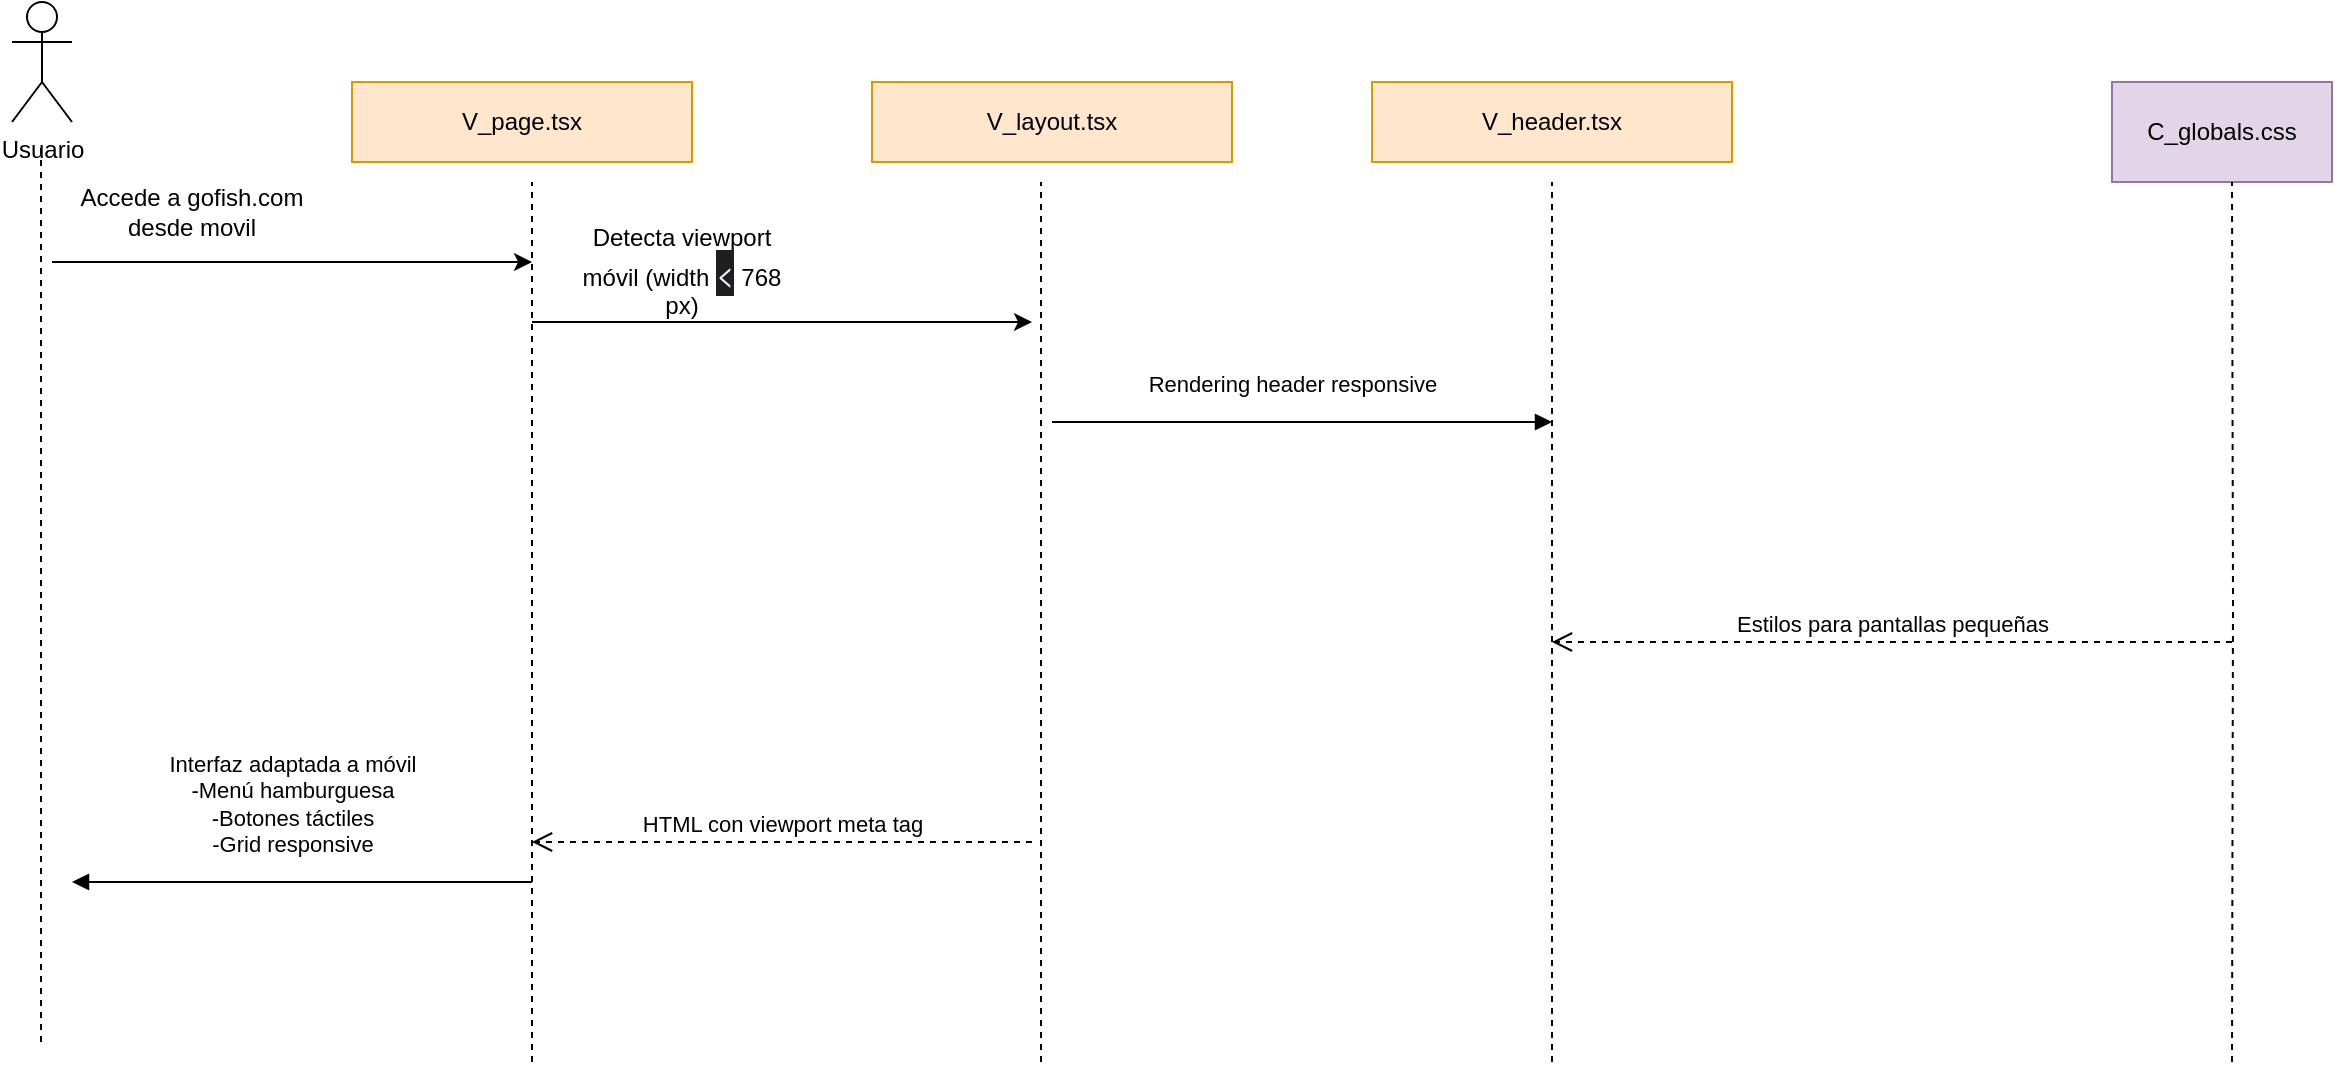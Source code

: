 <mxfile version="28.2.5">
  <diagram name="Página-1" id="3w69m5kYqsiMQuj2d_q9">
    <mxGraphModel grid="1" page="1" gridSize="10" guides="1" tooltips="1" connect="1" arrows="1" fold="1" pageScale="1" pageWidth="827" pageHeight="1169" math="0" shadow="0">
      <root>
        <mxCell id="0" />
        <mxCell id="1" parent="0" />
        <mxCell id="CBnJamDfN9FDqCOKh-2T-1" value="Usuario" style="shape=umlActor;verticalLabelPosition=bottom;verticalAlign=top;html=1;labelPosition=center;align=center;" vertex="1" parent="1">
          <mxGeometry x="-520" y="30" width="30" height="60" as="geometry" />
        </mxCell>
        <mxCell id="CBnJamDfN9FDqCOKh-2T-2" value="" style="endArrow=none;dashed=1;html=1;rounded=0;" edge="1" parent="1">
          <mxGeometry width="50" height="50" relative="1" as="geometry">
            <mxPoint x="-505.5" y="550" as="sourcePoint" />
            <mxPoint x="-505.5" y="100" as="targetPoint" />
          </mxGeometry>
        </mxCell>
        <mxCell id="CBnJamDfN9FDqCOKh-2T-3" value="" style="endArrow=classic;html=1;rounded=0;" edge="1" parent="1">
          <mxGeometry width="50" height="50" relative="1" as="geometry">
            <mxPoint x="-500" y="160" as="sourcePoint" />
            <mxPoint x="-260" y="160" as="targetPoint" />
          </mxGeometry>
        </mxCell>
        <mxCell id="CBnJamDfN9FDqCOKh-2T-4" value="Accede a gofish.com desde movil" style="text;html=1;align=center;verticalAlign=middle;whiteSpace=wrap;rounded=0;" vertex="1" parent="1">
          <mxGeometry x="-500" y="120" width="140" height="30" as="geometry" />
        </mxCell>
        <mxCell id="CBnJamDfN9FDqCOKh-2T-5" value="Interfaz adaptada a móvil&lt;div&gt;-Menú hamburguesa&lt;/div&gt;&lt;div&gt;-Botones táctiles&lt;/div&gt;&lt;div&gt;-Grid responsive&lt;/div&gt;" style="html=1;verticalAlign=bottom;endArrow=block;curved=0;rounded=0;" edge="1" parent="1">
          <mxGeometry x="0.043" y="-10" width="80" relative="1" as="geometry">
            <mxPoint x="-260" y="470" as="sourcePoint" />
            <mxPoint x="-490" y="470" as="targetPoint" />
            <mxPoint as="offset" />
          </mxGeometry>
        </mxCell>
        <mxCell id="CBnJamDfN9FDqCOKh-2T-6" value="" style="endArrow=none;dashed=1;html=1;rounded=0;entryX=0.5;entryY=1;entryDx=0;entryDy=0;" edge="1" parent="1">
          <mxGeometry width="50" height="50" relative="1" as="geometry">
            <mxPoint x="-260" y="560" as="sourcePoint" />
            <mxPoint x="-260" y="120" as="targetPoint" />
          </mxGeometry>
        </mxCell>
        <mxCell id="CBnJamDfN9FDqCOKh-2T-7" value="V_page.tsx" style="html=1;whiteSpace=wrap;fillColor=#ffe6cc;strokeColor=#d79b00;" vertex="1" parent="1">
          <mxGeometry x="-350" y="70" width="170" height="40" as="geometry" />
        </mxCell>
        <mxCell id="CBnJamDfN9FDqCOKh-2T-8" value="" style="endArrow=classic;html=1;rounded=0;" edge="1" parent="1">
          <mxGeometry width="50" height="50" relative="1" as="geometry">
            <mxPoint x="-260" y="190" as="sourcePoint" />
            <mxPoint x="-10" y="190" as="targetPoint" />
          </mxGeometry>
        </mxCell>
        <mxCell id="CBnJamDfN9FDqCOKh-2T-9" value="Detecta viewport móvil (width&amp;nbsp;&lt;span style=&quot;font-size: 16px; text-align: start; caret-color: rgb(238, 240, 255); color: rgb(238, 240, 255); font-family: &amp;quot;Google Sans&amp;quot;, &amp;quot;Helvetica Neue&amp;quot;, sans-serif; background-color: rgb(31, 31, 31);&quot;&gt;&amp;lt;&lt;/span&gt;&amp;nbsp;768 px)" style="text;html=1;align=center;verticalAlign=middle;whiteSpace=wrap;rounded=0;" vertex="1" parent="1">
          <mxGeometry x="-240" y="150" width="110" height="30" as="geometry" />
        </mxCell>
        <mxCell id="CBnJamDfN9FDqCOKh-2T-10" value="V_layout.tsx" style="html=1;whiteSpace=wrap;fillColor=#ffe6cc;strokeColor=#d79b00;" vertex="1" parent="1">
          <mxGeometry x="-90" y="70" width="180" height="40" as="geometry" />
        </mxCell>
        <mxCell id="CBnJamDfN9FDqCOKh-2T-11" value="" style="endArrow=none;dashed=1;html=1;rounded=0;entryX=0.5;entryY=1;entryDx=0;entryDy=0;" edge="1" parent="1">
          <mxGeometry width="50" height="50" relative="1" as="geometry">
            <mxPoint x="-5.5" y="560" as="sourcePoint" />
            <mxPoint x="-5.5" y="120" as="targetPoint" />
          </mxGeometry>
        </mxCell>
        <mxCell id="CBnJamDfN9FDqCOKh-2T-12" value="Rendering header responsive" style="html=1;verticalAlign=bottom;endArrow=block;curved=0;rounded=0;" edge="1" parent="1">
          <mxGeometry x="-0.04" y="10" width="80" relative="1" as="geometry">
            <mxPoint y="240" as="sourcePoint" />
            <mxPoint x="250" y="240" as="targetPoint" />
            <mxPoint as="offset" />
          </mxGeometry>
        </mxCell>
        <mxCell id="CBnJamDfN9FDqCOKh-2T-13" value="" style="endArrow=none;dashed=1;html=1;rounded=0;entryX=0.5;entryY=1;entryDx=0;entryDy=0;" edge="1" parent="1">
          <mxGeometry width="50" height="50" relative="1" as="geometry">
            <mxPoint x="250" y="560" as="sourcePoint" />
            <mxPoint x="250" y="120" as="targetPoint" />
          </mxGeometry>
        </mxCell>
        <mxCell id="CBnJamDfN9FDqCOKh-2T-14" value="C_globals.css" style="html=1;whiteSpace=wrap;fillColor=#e1d5e7;strokeColor=#9673a6;" vertex="1" parent="1">
          <mxGeometry x="530" y="70" width="110" height="50" as="geometry" />
        </mxCell>
        <mxCell id="CBnJamDfN9FDqCOKh-2T-16" value="" style="endArrow=none;dashed=1;html=1;rounded=0;entryX=0.5;entryY=1;entryDx=0;entryDy=0;" edge="1" parent="1">
          <mxGeometry width="50" height="50" relative="1" as="geometry">
            <mxPoint x="590" y="560" as="sourcePoint" />
            <mxPoint x="590" y="120" as="targetPoint" />
            <Array as="points">
              <mxPoint x="590.5" y="330" />
            </Array>
          </mxGeometry>
        </mxCell>
        <mxCell id="CBnJamDfN9FDqCOKh-2T-17" value="Estilos para pantallas pequeñas" style="html=1;verticalAlign=bottom;endArrow=open;dashed=1;endSize=8;curved=0;rounded=0;" edge="1" parent="1">
          <mxGeometry relative="1" as="geometry">
            <mxPoint x="590" y="350" as="sourcePoint" />
            <mxPoint x="250" y="350" as="targetPoint" />
          </mxGeometry>
        </mxCell>
        <mxCell id="CBnJamDfN9FDqCOKh-2T-19" value="HTML con viewport meta tag" style="html=1;verticalAlign=bottom;endArrow=open;dashed=1;endSize=8;curved=0;rounded=0;" edge="1" parent="1">
          <mxGeometry relative="1" as="geometry">
            <mxPoint x="-10" y="450" as="sourcePoint" />
            <mxPoint x="-260" y="450" as="targetPoint" />
            <mxPoint as="offset" />
          </mxGeometry>
        </mxCell>
        <mxCell id="CBnJamDfN9FDqCOKh-2T-21" value="V_header.tsx" style="html=1;whiteSpace=wrap;fillColor=#ffe6cc;strokeColor=#d79b00;" vertex="1" parent="1">
          <mxGeometry x="160" y="70" width="180" height="40" as="geometry" />
        </mxCell>
      </root>
    </mxGraphModel>
  </diagram>
</mxfile>
